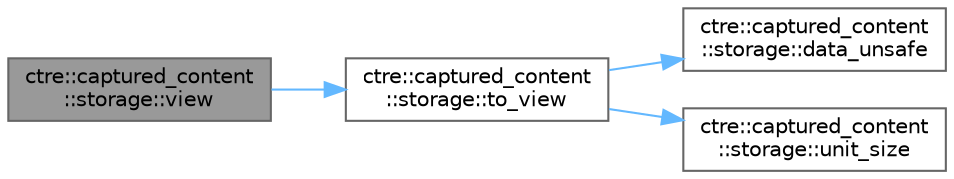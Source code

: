 digraph "ctre::captured_content::storage::view"
{
 // LATEX_PDF_SIZE
  bgcolor="transparent";
  edge [fontname=Helvetica,fontsize=10,labelfontname=Helvetica,labelfontsize=10];
  node [fontname=Helvetica,fontsize=10,shape=box,height=0.2,width=0.4];
  rankdir="LR";
  Node1 [id="Node000001",label="ctre::captured_content\l::storage::view",height=0.2,width=0.4,color="gray40", fillcolor="grey60", style="filled", fontcolor="black",tooltip=" "];
  Node1 -> Node2 [id="edge4_Node000001_Node000002",color="steelblue1",style="solid",tooltip=" "];
  Node2 [id="Node000002",label="ctre::captured_content\l::storage::to_view",height=0.2,width=0.4,color="grey40", fillcolor="white", style="filled",URL="$classctre_1_1captured__content_1_1storage.html#a08df21f18e89bb14e1e7dff12aaf7ace",tooltip=" "];
  Node2 -> Node3 [id="edge5_Node000002_Node000003",color="steelblue1",style="solid",tooltip=" "];
  Node3 [id="Node000003",label="ctre::captured_content\l::storage::data_unsafe",height=0.2,width=0.4,color="grey40", fillcolor="white", style="filled",URL="$classctre_1_1captured__content_1_1storage.html#ac9a918b207015bd9144dfeb4d762369e",tooltip=" "];
  Node2 -> Node4 [id="edge6_Node000002_Node000004",color="steelblue1",style="solid",tooltip=" "];
  Node4 [id="Node000004",label="ctre::captured_content\l::storage::unit_size",height=0.2,width=0.4,color="grey40", fillcolor="white", style="filled",URL="$classctre_1_1captured__content_1_1storage.html#a1ce00216be97622c6563fa55be680b14",tooltip=" "];
}
